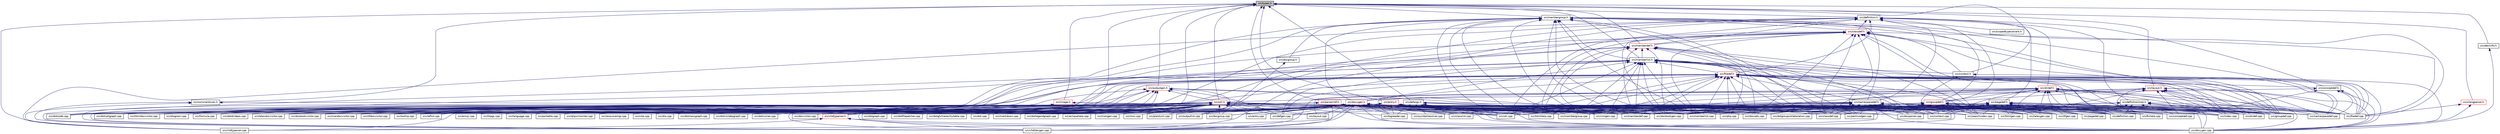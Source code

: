 digraph "src/types.h"
{
 // INTERACTIVE_SVG=YES
 // LATEX_PDF_SIZE
  edge [fontname="Helvetica",fontsize="10",labelfontname="Helvetica",labelfontsize="10"];
  node [fontname="Helvetica",fontsize="10",shape=record];
  Node1 [label="src/types.h",height=0.2,width=0.4,color="black", fillcolor="grey75", style="filled", fontcolor="black",tooltip="This file contains a number of basic enums and types."];
  Node1 -> Node2 [dir="back",color="midnightblue",fontsize="10",style="solid",fontname="Helvetica"];
  Node2 [label="src/definition.h",height=0.2,width=0.4,color="black", fillcolor="white", style="filled",URL="$df/da1/definition_8h.html",tooltip=" "];
  Node2 -> Node3 [dir="back",color="midnightblue",fontsize="10",style="solid",fontname="Helvetica"];
  Node3 [label="src/classdef.h",height=0.2,width=0.4,color="red", fillcolor="white", style="filled",URL="$d1/da6/classdef_8h.html",tooltip=" "];
  Node3 -> Node48 [dir="back",color="midnightblue",fontsize="10",style="solid",fontname="Helvetica"];
  Node48 [label="src/memberdef.h",height=0.2,width=0.4,color="red", fillcolor="white", style="filled",URL="$d4/d46/memberdef_8h.html",tooltip=" "];
  Node48 -> Node49 [dir="back",color="midnightblue",fontsize="10",style="solid",fontname="Helvetica"];
  Node49 [label="src/memberlist.h",height=0.2,width=0.4,color="black", fillcolor="white", style="filled",URL="$dd/d78/memberlist_8h.html",tooltip=" "];
  Node49 -> Node50 [dir="back",color="midnightblue",fontsize="10",style="solid",fontname="Helvetica"];
  Node50 [label="src/filedef.h",height=0.2,width=0.4,color="red", fillcolor="white", style="filled",URL="$d4/d3a/filedef_8h.html",tooltip=" "];
  Node50 -> Node51 [dir="back",color="midnightblue",fontsize="10",style="solid",fontname="Helvetica"];
  Node51 [label="src/conceptdef.h",height=0.2,width=0.4,color="black", fillcolor="white", style="filled",URL="$da/df1/conceptdef_8h.html",tooltip=" "];
  Node51 -> Node52 [dir="back",color="midnightblue",fontsize="10",style="solid",fontname="Helvetica"];
  Node52 [label="src/util.h",height=0.2,width=0.4,color="red", fillcolor="white", style="filled",URL="$d8/d3c/util_8h.html",tooltip="A bunch of utility functions."];
  Node52 -> Node6 [dir="back",color="midnightblue",fontsize="10",style="solid",fontname="Helvetica"];
  Node6 [label="src/cite.cpp",height=0.2,width=0.4,color="black", fillcolor="white", style="filled",URL="$d5/d0b/cite_8cpp.html",tooltip=" "];
  Node52 -> Node7 [dir="back",color="midnightblue",fontsize="10",style="solid",fontname="Helvetica"];
  Node7 [label="src/classdef.cpp",height=0.2,width=0.4,color="black", fillcolor="white", style="filled",URL="$de/d89/classdef_8cpp.html",tooltip=" "];
  Node52 -> Node8 [dir="back",color="midnightblue",fontsize="10",style="solid",fontname="Helvetica"];
  Node8 [label="src/classlist.cpp",height=0.2,width=0.4,color="black", fillcolor="white", style="filled",URL="$d6/d10/classlist_8cpp.html",tooltip=" "];
  Node52 -> Node9 [dir="back",color="midnightblue",fontsize="10",style="solid",fontname="Helvetica"];
  Node9 [label="src/conceptdef.cpp",height=0.2,width=0.4,color="black", fillcolor="white", style="filled",URL="$d8/d0a/conceptdef_8cpp.html",tooltip=" "];
  Node52 -> Node10 [dir="back",color="midnightblue",fontsize="10",style="solid",fontname="Helvetica"];
  Node10 [label="src/context.cpp",height=0.2,width=0.4,color="black", fillcolor="white", style="filled",URL="$db/d12/context_8cpp.html",tooltip=" "];
  Node52 -> Node53 [dir="back",color="midnightblue",fontsize="10",style="solid",fontname="Helvetica"];
  Node53 [label="src/defgen.cpp",height=0.2,width=0.4,color="black", fillcolor="white", style="filled",URL="$d3/d17/defgen_8cpp.html",tooltip=" "];
  Node52 -> Node11 [dir="back",color="midnightblue",fontsize="10",style="solid",fontname="Helvetica"];
  Node11 [label="src/definition.cpp",height=0.2,width=0.4,color="black", fillcolor="white", style="filled",URL="$d3/dea/definition_8cpp.html",tooltip=" "];
  Node52 -> Node54 [dir="back",color="midnightblue",fontsize="10",style="solid",fontname="Helvetica"];
  Node54 [label="src/dia.cpp",height=0.2,width=0.4,color="black", fillcolor="white", style="filled",URL="$d1/df5/dia_8cpp.html",tooltip=" "];
  Node52 -> Node55 [dir="back",color="midnightblue",fontsize="10",style="solid",fontname="Helvetica"];
  Node55 [label="src/diagram.cpp",height=0.2,width=0.4,color="black", fillcolor="white", style="filled",URL="$da/d0d/diagram_8cpp.html",tooltip=" "];
  Node52 -> Node12 [dir="back",color="midnightblue",fontsize="10",style="solid",fontname="Helvetica"];
  Node12 [label="src/dirdef.cpp",height=0.2,width=0.4,color="black", fillcolor="white", style="filled",URL="$d8/d52/dirdef_8cpp.html",tooltip=" "];
  Node52 -> Node13 [dir="back",color="midnightblue",fontsize="10",style="solid",fontname="Helvetica"];
  Node13 [label="src/docbookgen.cpp",height=0.2,width=0.4,color="black", fillcolor="white", style="filled",URL="$d8/d29/docbookgen_8cpp.html",tooltip=" "];
  Node52 -> Node14 [dir="back",color="midnightblue",fontsize="10",style="solid",fontname="Helvetica"];
  Node14 [label="src/docbookvisitor.cpp",height=0.2,width=0.4,color="black", fillcolor="white", style="filled",URL="$dc/d05/docbookvisitor_8cpp.html",tooltip=" "];
  Node52 -> Node56 [dir="back",color="midnightblue",fontsize="10",style="solid",fontname="Helvetica"];
  Node56 [label="src/docgroup.cpp",height=0.2,width=0.4,color="black", fillcolor="white", style="filled",URL="$d3/d36/docgroup_8cpp.html",tooltip=" "];
  Node52 -> Node15 [dir="back",color="midnightblue",fontsize="10",style="solid",fontname="Helvetica"];
  Node15 [label="src/docparser.cpp",height=0.2,width=0.4,color="black", fillcolor="white", style="filled",URL="$da/d17/docparser_8cpp.html",tooltip=" "];
  Node52 -> Node57 [dir="back",color="midnightblue",fontsize="10",style="solid",fontname="Helvetica"];
  Node57 [label="src/docsets.cpp",height=0.2,width=0.4,color="black", fillcolor="white", style="filled",URL="$d7/d8f/docsets_8cpp.html",tooltip=" "];
  Node52 -> Node58 [dir="back",color="midnightblue",fontsize="10",style="solid",fontname="Helvetica"];
  Node58 [label="src/docvisitor.cpp",height=0.2,width=0.4,color="black", fillcolor="white", style="filled",URL="$da/d39/docvisitor_8cpp.html",tooltip=" "];
  Node52 -> Node16 [dir="back",color="midnightblue",fontsize="10",style="solid",fontname="Helvetica"];
  Node16 [label="src/dot.cpp",height=0.2,width=0.4,color="black", fillcolor="white", style="filled",URL="$de/daa/dot_8cpp.html",tooltip=" "];
  Node52 -> Node59 [dir="back",color="midnightblue",fontsize="10",style="solid",fontname="Helvetica"];
  Node59 [label="src/dotcallgraph.cpp",height=0.2,width=0.4,color="black", fillcolor="white", style="filled",URL="$d4/dd5/dotcallgraph_8cpp.html",tooltip=" "];
  Node52 -> Node60 [dir="back",color="midnightblue",fontsize="10",style="solid",fontname="Helvetica"];
  Node60 [label="src/dotclassgraph.cpp",height=0.2,width=0.4,color="black", fillcolor="white", style="filled",URL="$d4/dcd/dotclassgraph_8cpp.html",tooltip=" "];
  Node52 -> Node61 [dir="back",color="midnightblue",fontsize="10",style="solid",fontname="Helvetica"];
  Node61 [label="src/dotdirdeps.cpp",height=0.2,width=0.4,color="black", fillcolor="white", style="filled",URL="$da/d45/dotdirdeps_8cpp.html",tooltip=" "];
  Node52 -> Node62 [dir="back",color="midnightblue",fontsize="10",style="solid",fontname="Helvetica"];
  Node62 [label="src/dotfilepatcher.cpp",height=0.2,width=0.4,color="black", fillcolor="white", style="filled",URL="$d9/d92/dotfilepatcher_8cpp.html",tooltip=" "];
  Node52 -> Node17 [dir="back",color="midnightblue",fontsize="10",style="solid",fontname="Helvetica"];
  Node17 [label="src/dotgfxhierarchytable.cpp",height=0.2,width=0.4,color="black", fillcolor="white", style="filled",URL="$d4/d09/dotgfxhierarchytable_8cpp.html",tooltip=" "];
  Node52 -> Node63 [dir="back",color="midnightblue",fontsize="10",style="solid",fontname="Helvetica"];
  Node63 [label="src/dotgraph.cpp",height=0.2,width=0.4,color="black", fillcolor="white", style="filled",URL="$de/d45/dotgraph_8cpp.html",tooltip=" "];
  Node52 -> Node64 [dir="back",color="midnightblue",fontsize="10",style="solid",fontname="Helvetica"];
  Node64 [label="src/dotgroupcollaboration.cpp",height=0.2,width=0.4,color="black", fillcolor="white", style="filled",URL="$d1/d86/dotgroupcollaboration_8cpp.html",tooltip=" "];
  Node52 -> Node65 [dir="back",color="midnightblue",fontsize="10",style="solid",fontname="Helvetica"];
  Node65 [label="src/dotincldepgraph.cpp",height=0.2,width=0.4,color="black", fillcolor="white", style="filled",URL="$da/d57/dotincldepgraph_8cpp.html",tooltip=" "];
  Node52 -> Node18 [dir="back",color="midnightblue",fontsize="10",style="solid",fontname="Helvetica"];
  Node18 [label="src/dotlegendgraph.cpp",height=0.2,width=0.4,color="black", fillcolor="white", style="filled",URL="$d4/d33/dotlegendgraph_8cpp.html",tooltip=" "];
  Node52 -> Node19 [dir="back",color="midnightblue",fontsize="10",style="solid",fontname="Helvetica"];
  Node19 [label="src/dotnode.cpp",height=0.2,width=0.4,color="black", fillcolor="white", style="filled",URL="$df/d58/dotnode_8cpp.html",tooltip=" "];
  Node52 -> Node66 [dir="back",color="midnightblue",fontsize="10",style="solid",fontname="Helvetica"];
  Node66 [label="src/dotrunner.cpp",height=0.2,width=0.4,color="black", fillcolor="white", style="filled",URL="$d1/dfe/dotrunner_8cpp.html",tooltip=" "];
  Node52 -> Node20 [dir="back",color="midnightblue",fontsize="10",style="solid",fontname="Helvetica"];
  Node20 [label="src/doxygen.cpp",height=0.2,width=0.4,color="black", fillcolor="white", style="filled",URL="$dc/d98/doxygen_8cpp.html",tooltip=" "];
  Node52 -> Node67 [dir="back",color="midnightblue",fontsize="10",style="solid",fontname="Helvetica"];
  Node67 [label="src/vhdljjparser.h",height=0.2,width=0.4,color="red", fillcolor="white", style="filled",URL="$d2/d55/vhdljjparser_8h.html",tooltip=" "];
  Node67 -> Node20 [dir="back",color="midnightblue",fontsize="10",style="solid",fontname="Helvetica"];
  Node67 -> Node43 [dir="back",color="midnightblue",fontsize="10",style="solid",fontname="Helvetica"];
  Node43 [label="src/vhdldocgen.cpp",height=0.2,width=0.4,color="black", fillcolor="white", style="filled",URL="$de/dea/vhdldocgen_8cpp.html",tooltip=" "];
  Node67 -> Node44 [dir="back",color="midnightblue",fontsize="10",style="solid",fontname="Helvetica"];
  Node44 [label="src/vhdljjparser.cpp",height=0.2,width=0.4,color="black", fillcolor="white", style="filled",URL="$d1/d86/vhdljjparser_8cpp.html",tooltip=" "];
  Node52 -> Node72 [dir="back",color="midnightblue",fontsize="10",style="solid",fontname="Helvetica"];
  Node72 [label="src/eclipsehelp.cpp",height=0.2,width=0.4,color="black", fillcolor="white", style="filled",URL="$d8/d56/eclipsehelp_8cpp.html",tooltip=" "];
  Node52 -> Node73 [dir="back",color="midnightblue",fontsize="10",style="solid",fontname="Helvetica"];
  Node73 [label="src/emoji.cpp",height=0.2,width=0.4,color="black", fillcolor="white", style="filled",URL="$d2/d38/emoji_8cpp.html",tooltip=" "];
  Node52 -> Node74 [dir="back",color="midnightblue",fontsize="10",style="solid",fontname="Helvetica"];
  Node74 [label="src/entry.cpp",height=0.2,width=0.4,color="black", fillcolor="white", style="filled",URL="$d2/dd2/entry_8cpp.html",tooltip=" "];
  Node52 -> Node21 [dir="back",color="midnightblue",fontsize="10",style="solid",fontname="Helvetica"];
  Node21 [label="src/filedef.cpp",height=0.2,width=0.4,color="black", fillcolor="white", style="filled",URL="$d6/ddc/filedef_8cpp.html",tooltip=" "];
  Node52 -> Node75 [dir="back",color="midnightblue",fontsize="10",style="solid",fontname="Helvetica"];
  Node75 [label="src/formula.cpp",height=0.2,width=0.4,color="black", fillcolor="white", style="filled",URL="$d7/d5b/formula_8cpp.html",tooltip=" "];
  Node52 -> Node22 [dir="back",color="midnightblue",fontsize="10",style="solid",fontname="Helvetica"];
  Node22 [label="src/ftvhelp.cpp",height=0.2,width=0.4,color="black", fillcolor="white", style="filled",URL="$db/d41/ftvhelp_8cpp.html",tooltip=" "];
  Node52 -> Node23 [dir="back",color="midnightblue",fontsize="10",style="solid",fontname="Helvetica"];
  Node23 [label="src/groupdef.cpp",height=0.2,width=0.4,color="black", fillcolor="white", style="filled",URL="$d6/d42/groupdef_8cpp.html",tooltip=" "];
  Node52 -> Node76 [dir="back",color="midnightblue",fontsize="10",style="solid",fontname="Helvetica"];
  Node76 [label="src/htags.cpp",height=0.2,width=0.4,color="black", fillcolor="white", style="filled",URL="$d9/db7/htags_8cpp.html",tooltip=" "];
  Node52 -> Node24 [dir="back",color="midnightblue",fontsize="10",style="solid",fontname="Helvetica"];
  Node24 [label="src/htmldocvisitor.cpp",height=0.2,width=0.4,color="black", fillcolor="white", style="filled",URL="$da/db0/htmldocvisitor_8cpp.html",tooltip=" "];
  Node52 -> Node25 [dir="back",color="midnightblue",fontsize="10",style="solid",fontname="Helvetica"];
  Node25 [label="src/htmlgen.cpp",height=0.2,width=0.4,color="black", fillcolor="white", style="filled",URL="$d8/d6e/htmlgen_8cpp.html",tooltip=" "];
  Node52 -> Node26 [dir="back",color="midnightblue",fontsize="10",style="solid",fontname="Helvetica"];
  Node26 [label="src/htmlhelp.cpp",height=0.2,width=0.4,color="black", fillcolor="white", style="filled",URL="$d3/d4b/htmlhelp_8cpp.html",tooltip=" "];
  Node52 -> Node27 [dir="back",color="midnightblue",fontsize="10",style="solid",fontname="Helvetica"];
  Node27 [label="src/index.cpp",height=0.2,width=0.4,color="black", fillcolor="white", style="filled",URL="$db/d14/index_8cpp.html",tooltip="This file contains functions for the various index pages."];
  Node52 -> Node28 [dir="back",color="midnightblue",fontsize="10",style="solid",fontname="Helvetica"];
  Node28 [label="src/language.cpp",height=0.2,width=0.4,color="black", fillcolor="white", style="filled",URL="$d2/d48/language_8cpp.html",tooltip=" "];
  Node52 -> Node29 [dir="back",color="midnightblue",fontsize="10",style="solid",fontname="Helvetica"];
  Node29 [label="src/latexdocvisitor.cpp",height=0.2,width=0.4,color="black", fillcolor="white", style="filled",URL="$d1/d4e/latexdocvisitor_8cpp.html",tooltip=" "];
  Node52 -> Node30 [dir="back",color="midnightblue",fontsize="10",style="solid",fontname="Helvetica"];
  Node30 [label="src/latexgen.cpp",height=0.2,width=0.4,color="black", fillcolor="white", style="filled",URL="$d4/d42/latexgen_8cpp.html",tooltip=" "];
  Node52 -> Node31 [dir="back",color="midnightblue",fontsize="10",style="solid",fontname="Helvetica"];
  Node31 [label="src/layout.cpp",height=0.2,width=0.4,color="black", fillcolor="white", style="filled",URL="$db/d16/layout_8cpp.html",tooltip=" "];
  Node52 -> Node32 [dir="back",color="midnightblue",fontsize="10",style="solid",fontname="Helvetica"];
  Node32 [label="src/mandocvisitor.cpp",height=0.2,width=0.4,color="black", fillcolor="white", style="filled",URL="$d8/dde/mandocvisitor_8cpp.html",tooltip=" "];
  Node52 -> Node33 [dir="back",color="midnightblue",fontsize="10",style="solid",fontname="Helvetica"];
  Node33 [label="src/mangen.cpp",height=0.2,width=0.4,color="black", fillcolor="white", style="filled",URL="$d7/de7/mangen_8cpp.html",tooltip=" "];
  Node52 -> Node77 [dir="back",color="midnightblue",fontsize="10",style="solid",fontname="Helvetica"];
  Node77 [label="src/markdown.cpp",height=0.2,width=0.4,color="black", fillcolor="white", style="filled",URL="$de/d04/markdown_8cpp.html",tooltip=" "];
  Node52 -> Node34 [dir="back",color="midnightblue",fontsize="10",style="solid",fontname="Helvetica"];
  Node34 [label="src/memberdef.cpp",height=0.2,width=0.4,color="black", fillcolor="white", style="filled",URL="$d0/d72/memberdef_8cpp.html",tooltip=" "];
  Node52 -> Node35 [dir="back",color="midnightblue",fontsize="10",style="solid",fontname="Helvetica"];
  Node35 [label="src/membergroup.cpp",height=0.2,width=0.4,color="black", fillcolor="white", style="filled",URL="$d6/d18/membergroup_8cpp.html",tooltip=" "];
  Node52 -> Node36 [dir="back",color="midnightblue",fontsize="10",style="solid",fontname="Helvetica"];
  Node36 [label="src/memberlist.cpp",height=0.2,width=0.4,color="black", fillcolor="white", style="filled",URL="$d0/d14/memberlist_8cpp.html",tooltip=" "];
  Node52 -> Node78 [dir="back",color="midnightblue",fontsize="10",style="solid",fontname="Helvetica"];
  Node78 [label="src/msc.cpp",height=0.2,width=0.4,color="black", fillcolor="white", style="filled",URL="$db/d33/msc_8cpp.html",tooltip=" "];
  Node52 -> Node37 [dir="back",color="midnightblue",fontsize="10",style="solid",fontname="Helvetica"];
  Node37 [label="src/namespacedef.cpp",height=0.2,width=0.4,color="black", fillcolor="white", style="filled",URL="$d7/d1c/namespacedef_8cpp.html",tooltip=" "];
  Node52 -> Node38 [dir="back",color="midnightblue",fontsize="10",style="solid",fontname="Helvetica"];
  Node38 [label="src/pagedef.cpp",height=0.2,width=0.4,color="black", fillcolor="white", style="filled",URL="$d9/db4/pagedef_8cpp.html",tooltip=" "];
  Node52 -> Node79 [dir="back",color="midnightblue",fontsize="10",style="solid",fontname="Helvetica"];
  Node79 [label="src/perlmodgen.cpp",height=0.2,width=0.4,color="black", fillcolor="white", style="filled",URL="$de/dd0/perlmodgen_8cpp.html",tooltip=" "];
  Node52 -> Node80 [dir="back",color="midnightblue",fontsize="10",style="solid",fontname="Helvetica"];
  Node80 [label="src/plantuml.cpp",height=0.2,width=0.4,color="black", fillcolor="white", style="filled",URL="$d7/d5b/plantuml_8cpp.html",tooltip=" "];
  Node52 -> Node81 [dir="back",color="midnightblue",fontsize="10",style="solid",fontname="Helvetica"];
  Node81 [label="src/portable.cpp",height=0.2,width=0.4,color="black", fillcolor="white", style="filled",URL="$d0/d1c/portable_8cpp.html",tooltip=" "];
  Node52 -> Node82 [dir="back",color="midnightblue",fontsize="10",style="solid",fontname="Helvetica"];
  Node82 [label="src/qhp.cpp",height=0.2,width=0.4,color="black", fillcolor="white", style="filled",URL="$d9/d45/qhp_8cpp.html",tooltip=" "];
  Node52 -> Node83 [dir="back",color="midnightblue",fontsize="10",style="solid",fontname="Helvetica"];
  Node83 [label="src/qhpxmlwriter.cpp",height=0.2,width=0.4,color="black", fillcolor="white", style="filled",URL="$dd/d53/qhpxmlwriter_8cpp.html",tooltip=" "];
  Node52 -> Node84 [dir="back",color="midnightblue",fontsize="10",style="solid",fontname="Helvetica"];
  Node84 [label="src/reflist.cpp",height=0.2,width=0.4,color="black", fillcolor="white", style="filled",URL="$d4/d09/reflist_8cpp.html",tooltip=" "];
  Node52 -> Node85 [dir="back",color="midnightblue",fontsize="10",style="solid",fontname="Helvetica"];
  Node85 [label="src/resourcemgr.cpp",height=0.2,width=0.4,color="black", fillcolor="white", style="filled",URL="$d6/dde/resourcemgr_8cpp.html",tooltip=" "];
  Node52 -> Node39 [dir="back",color="midnightblue",fontsize="10",style="solid",fontname="Helvetica"];
  Node39 [label="src/rtfdocvisitor.cpp",height=0.2,width=0.4,color="black", fillcolor="white", style="filled",URL="$de/d9a/rtfdocvisitor_8cpp.html",tooltip=" "];
  Node52 -> Node40 [dir="back",color="midnightblue",fontsize="10",style="solid",fontname="Helvetica"];
  Node40 [label="src/rtfgen.cpp",height=0.2,width=0.4,color="black", fillcolor="white", style="filled",URL="$d0/d9c/rtfgen_8cpp.html",tooltip=" "];
  Node52 -> Node41 [dir="back",color="midnightblue",fontsize="10",style="solid",fontname="Helvetica"];
  Node41 [label="src/searchindex.cpp",height=0.2,width=0.4,color="black", fillcolor="white", style="filled",URL="$d7/d79/searchindex_8cpp.html",tooltip=" "];
  Node52 -> Node86 [dir="back",color="midnightblue",fontsize="10",style="solid",fontname="Helvetica"];
  Node86 [label="src/symbolresolver.cpp",height=0.2,width=0.4,color="black", fillcolor="white", style="filled",URL="$d2/d99/symbolresolver_8cpp.html",tooltip=" "];
  Node52 -> Node87 [dir="back",color="midnightblue",fontsize="10",style="solid",fontname="Helvetica"];
  Node87 [label="src/tagreader.cpp",height=0.2,width=0.4,color="black", fillcolor="white", style="filled",URL="$d4/d7b/tagreader_8cpp.html",tooltip=" "];
  Node52 -> Node90 [dir="back",color="midnightblue",fontsize="10",style="solid",fontname="Helvetica"];
  Node90 [label="src/tooltip.cpp",height=0.2,width=0.4,color="black", fillcolor="white", style="filled",URL="$d7/d56/tooltip_8cpp.html",tooltip=" "];
  Node52 -> Node42 [dir="back",color="midnightblue",fontsize="10",style="solid",fontname="Helvetica"];
  Node42 [label="src/util.cpp",height=0.2,width=0.4,color="black", fillcolor="white", style="filled",URL="$df/d2d/util_8cpp.html",tooltip=" "];
  Node52 -> Node43 [dir="back",color="midnightblue",fontsize="10",style="solid",fontname="Helvetica"];
  Node52 -> Node44 [dir="back",color="midnightblue",fontsize="10",style="solid",fontname="Helvetica"];
  Node52 -> Node46 [dir="back",color="midnightblue",fontsize="10",style="solid",fontname="Helvetica"];
  Node46 [label="src/xmlgen.cpp",height=0.2,width=0.4,color="black", fillcolor="white", style="filled",URL="$d0/dc3/xmlgen_8cpp.html",tooltip=" "];
  Node51 -> Node9 [dir="back",color="midnightblue",fontsize="10",style="solid",fontname="Helvetica"];
  Node51 -> Node20 [dir="back",color="midnightblue",fontsize="10",style="solid",fontname="Helvetica"];
  Node51 -> Node21 [dir="back",color="midnightblue",fontsize="10",style="solid",fontname="Helvetica"];
  Node51 -> Node37 [dir="back",color="midnightblue",fontsize="10",style="solid",fontname="Helvetica"];
  Node50 -> Node7 [dir="back",color="midnightblue",fontsize="10",style="solid",fontname="Helvetica"];
  Node50 -> Node91 [dir="back",color="midnightblue",fontsize="10",style="solid",fontname="Helvetica"];
  Node91 [label="src/namespacedef.h",height=0.2,width=0.4,color="black", fillcolor="white", style="filled",URL="$d7/d97/namespacedef_8h.html",tooltip=" "];
  Node91 -> Node7 [dir="back",color="midnightblue",fontsize="10",style="solid",fontname="Helvetica"];
  Node91 -> Node9 [dir="back",color="midnightblue",fontsize="10",style="solid",fontname="Helvetica"];
  Node91 -> Node10 [dir="back",color="midnightblue",fontsize="10",style="solid",fontname="Helvetica"];
  Node91 -> Node53 [dir="back",color="midnightblue",fontsize="10",style="solid",fontname="Helvetica"];
  Node91 -> Node11 [dir="back",color="midnightblue",fontsize="10",style="solid",fontname="Helvetica"];
  Node91 -> Node13 [dir="back",color="midnightblue",fontsize="10",style="solid",fontname="Helvetica"];
  Node91 -> Node15 [dir="back",color="midnightblue",fontsize="10",style="solid",fontname="Helvetica"];
  Node91 -> Node57 [dir="back",color="midnightblue",fontsize="10",style="solid",fontname="Helvetica"];
  Node91 -> Node64 [dir="back",color="midnightblue",fontsize="10",style="solid",fontname="Helvetica"];
  Node91 -> Node20 [dir="back",color="midnightblue",fontsize="10",style="solid",fontname="Helvetica"];
  Node91 -> Node21 [dir="back",color="midnightblue",fontsize="10",style="solid",fontname="Helvetica"];
  Node91 -> Node23 [dir="back",color="midnightblue",fontsize="10",style="solid",fontname="Helvetica"];
  Node91 -> Node27 [dir="back",color="midnightblue",fontsize="10",style="solid",fontname="Helvetica"];
  Node91 -> Node30 [dir="back",color="midnightblue",fontsize="10",style="solid",fontname="Helvetica"];
  Node91 -> Node34 [dir="back",color="midnightblue",fontsize="10",style="solid",fontname="Helvetica"];
  Node91 -> Node35 [dir="back",color="midnightblue",fontsize="10",style="solid",fontname="Helvetica"];
  Node91 -> Node36 [dir="back",color="midnightblue",fontsize="10",style="solid",fontname="Helvetica"];
  Node91 -> Node37 [dir="back",color="midnightblue",fontsize="10",style="solid",fontname="Helvetica"];
  Node91 -> Node38 [dir="back",color="midnightblue",fontsize="10",style="solid",fontname="Helvetica"];
  Node91 -> Node79 [dir="back",color="midnightblue",fontsize="10",style="solid",fontname="Helvetica"];
  Node91 -> Node40 [dir="back",color="midnightblue",fontsize="10",style="solid",fontname="Helvetica"];
  Node91 -> Node41 [dir="back",color="midnightblue",fontsize="10",style="solid",fontname="Helvetica"];
  Node91 -> Node86 [dir="back",color="midnightblue",fontsize="10",style="solid",fontname="Helvetica"];
  Node91 -> Node42 [dir="back",color="midnightblue",fontsize="10",style="solid",fontname="Helvetica"];
  Node91 -> Node43 [dir="back",color="midnightblue",fontsize="10",style="solid",fontname="Helvetica"];
  Node91 -> Node46 [dir="back",color="midnightblue",fontsize="10",style="solid",fontname="Helvetica"];
  Node50 -> Node10 [dir="back",color="midnightblue",fontsize="10",style="solid",fontname="Helvetica"];
  Node50 -> Node53 [dir="back",color="midnightblue",fontsize="10",style="solid",fontname="Helvetica"];
  Node50 -> Node11 [dir="back",color="midnightblue",fontsize="10",style="solid",fontname="Helvetica"];
  Node50 -> Node12 [dir="back",color="midnightblue",fontsize="10",style="solid",fontname="Helvetica"];
  Node50 -> Node14 [dir="back",color="midnightblue",fontsize="10",style="solid",fontname="Helvetica"];
  Node50 -> Node15 [dir="back",color="midnightblue",fontsize="10",style="solid",fontname="Helvetica"];
  Node50 -> Node57 [dir="back",color="midnightblue",fontsize="10",style="solid",fontname="Helvetica"];
  Node50 -> Node21 [dir="back",color="midnightblue",fontsize="10",style="solid",fontname="Helvetica"];
  Node50 -> Node22 [dir="back",color="midnightblue",fontsize="10",style="solid",fontname="Helvetica"];
  Node50 -> Node23 [dir="back",color="midnightblue",fontsize="10",style="solid",fontname="Helvetica"];
  Node50 -> Node24 [dir="back",color="midnightblue",fontsize="10",style="solid",fontname="Helvetica"];
  Node50 -> Node26 [dir="back",color="midnightblue",fontsize="10",style="solid",fontname="Helvetica"];
  Node50 -> Node27 [dir="back",color="midnightblue",fontsize="10",style="solid",fontname="Helvetica"];
  Node50 -> Node29 [dir="back",color="midnightblue",fontsize="10",style="solid",fontname="Helvetica"];
  Node50 -> Node32 [dir="back",color="midnightblue",fontsize="10",style="solid",fontname="Helvetica"];
  Node50 -> Node34 [dir="back",color="midnightblue",fontsize="10",style="solid",fontname="Helvetica"];
  Node50 -> Node35 [dir="back",color="midnightblue",fontsize="10",style="solid",fontname="Helvetica"];
  Node50 -> Node36 [dir="back",color="midnightblue",fontsize="10",style="solid",fontname="Helvetica"];
  Node50 -> Node82 [dir="back",color="midnightblue",fontsize="10",style="solid",fontname="Helvetica"];
  Node50 -> Node39 [dir="back",color="midnightblue",fontsize="10",style="solid",fontname="Helvetica"];
  Node50 -> Node41 [dir="back",color="midnightblue",fontsize="10",style="solid",fontname="Helvetica"];
  Node50 -> Node87 [dir="back",color="midnightblue",fontsize="10",style="solid",fontname="Helvetica"];
  Node50 -> Node90 [dir="back",color="midnightblue",fontsize="10",style="solid",fontname="Helvetica"];
  Node50 -> Node42 [dir="back",color="midnightblue",fontsize="10",style="solid",fontname="Helvetica"];
  Node49 -> Node93 [dir="back",color="midnightblue",fontsize="10",style="solid",fontname="Helvetica"];
  Node93 [label="src/doxygen.h",height=0.2,width=0.4,color="red", fillcolor="white", style="filled",URL="$d1/da1/doxygen_8h.html",tooltip=" "];
  Node93 -> Node7 [dir="back",color="midnightblue",fontsize="10",style="solid",fontname="Helvetica"];
  Node93 -> Node8 [dir="back",color="midnightblue",fontsize="10",style="solid",fontname="Helvetica"];
  Node93 -> Node9 [dir="back",color="midnightblue",fontsize="10",style="solid",fontname="Helvetica"];
  Node93 -> Node10 [dir="back",color="midnightblue",fontsize="10",style="solid",fontname="Helvetica"];
  Node93 -> Node53 [dir="back",color="midnightblue",fontsize="10",style="solid",fontname="Helvetica"];
  Node93 -> Node11 [dir="back",color="midnightblue",fontsize="10",style="solid",fontname="Helvetica"];
  Node93 -> Node55 [dir="back",color="midnightblue",fontsize="10",style="solid",fontname="Helvetica"];
  Node93 -> Node12 [dir="back",color="midnightblue",fontsize="10",style="solid",fontname="Helvetica"];
  Node93 -> Node13 [dir="back",color="midnightblue",fontsize="10",style="solid",fontname="Helvetica"];
  Node93 -> Node14 [dir="back",color="midnightblue",fontsize="10",style="solid",fontname="Helvetica"];
  Node93 -> Node56 [dir="back",color="midnightblue",fontsize="10",style="solid",fontname="Helvetica"];
  Node93 -> Node15 [dir="back",color="midnightblue",fontsize="10",style="solid",fontname="Helvetica"];
  Node93 -> Node57 [dir="back",color="midnightblue",fontsize="10",style="solid",fontname="Helvetica"];
  Node93 -> Node58 [dir="back",color="midnightblue",fontsize="10",style="solid",fontname="Helvetica"];
  Node93 -> Node16 [dir="back",color="midnightblue",fontsize="10",style="solid",fontname="Helvetica"];
  Node93 -> Node61 [dir="back",color="midnightblue",fontsize="10",style="solid",fontname="Helvetica"];
  Node93 -> Node62 [dir="back",color="midnightblue",fontsize="10",style="solid",fontname="Helvetica"];
  Node93 -> Node17 [dir="back",color="midnightblue",fontsize="10",style="solid",fontname="Helvetica"];
  Node93 -> Node63 [dir="back",color="midnightblue",fontsize="10",style="solid",fontname="Helvetica"];
  Node93 -> Node64 [dir="back",color="midnightblue",fontsize="10",style="solid",fontname="Helvetica"];
  Node93 -> Node18 [dir="back",color="midnightblue",fontsize="10",style="solid",fontname="Helvetica"];
  Node93 -> Node19 [dir="back",color="midnightblue",fontsize="10",style="solid",fontname="Helvetica"];
  Node93 -> Node20 [dir="back",color="midnightblue",fontsize="10",style="solid",fontname="Helvetica"];
  Node93 -> Node72 [dir="back",color="midnightblue",fontsize="10",style="solid",fontname="Helvetica"];
  Node93 -> Node74 [dir="back",color="midnightblue",fontsize="10",style="solid",fontname="Helvetica"];
  Node93 -> Node21 [dir="back",color="midnightblue",fontsize="10",style="solid",fontname="Helvetica"];
  Node93 -> Node75 [dir="back",color="midnightblue",fontsize="10",style="solid",fontname="Helvetica"];
  Node93 -> Node22 [dir="back",color="midnightblue",fontsize="10",style="solid",fontname="Helvetica"];
  Node93 -> Node23 [dir="back",color="midnightblue",fontsize="10",style="solid",fontname="Helvetica"];
  Node93 -> Node24 [dir="back",color="midnightblue",fontsize="10",style="solid",fontname="Helvetica"];
  Node93 -> Node25 [dir="back",color="midnightblue",fontsize="10",style="solid",fontname="Helvetica"];
  Node93 -> Node26 [dir="back",color="midnightblue",fontsize="10",style="solid",fontname="Helvetica"];
  Node93 -> Node27 [dir="back",color="midnightblue",fontsize="10",style="solid",fontname="Helvetica"];
  Node93 -> Node29 [dir="back",color="midnightblue",fontsize="10",style="solid",fontname="Helvetica"];
  Node93 -> Node30 [dir="back",color="midnightblue",fontsize="10",style="solid",fontname="Helvetica"];
  Node93 -> Node31 [dir="back",color="midnightblue",fontsize="10",style="solid",fontname="Helvetica"];
  Node93 -> Node32 [dir="back",color="midnightblue",fontsize="10",style="solid",fontname="Helvetica"];
  Node93 -> Node33 [dir="back",color="midnightblue",fontsize="10",style="solid",fontname="Helvetica"];
  Node93 -> Node77 [dir="back",color="midnightblue",fontsize="10",style="solid",fontname="Helvetica"];
  Node93 -> Node34 [dir="back",color="midnightblue",fontsize="10",style="solid",fontname="Helvetica"];
  Node93 -> Node35 [dir="back",color="midnightblue",fontsize="10",style="solid",fontname="Helvetica"];
  Node93 -> Node36 [dir="back",color="midnightblue",fontsize="10",style="solid",fontname="Helvetica"];
  Node93 -> Node78 [dir="back",color="midnightblue",fontsize="10",style="solid",fontname="Helvetica"];
  Node93 -> Node37 [dir="back",color="midnightblue",fontsize="10",style="solid",fontname="Helvetica"];
  Node93 -> Node97 [dir="back",color="midnightblue",fontsize="10",style="solid",fontname="Helvetica"];
  Node97 [label="src/outputlist.cpp",height=0.2,width=0.4,color="black", fillcolor="white", style="filled",URL="$db/dd8/outputlist_8cpp.html",tooltip=" "];
  Node93 -> Node38 [dir="back",color="midnightblue",fontsize="10",style="solid",fontname="Helvetica"];
  Node93 -> Node79 [dir="back",color="midnightblue",fontsize="10",style="solid",fontname="Helvetica"];
  Node93 -> Node80 [dir="back",color="midnightblue",fontsize="10",style="solid",fontname="Helvetica"];
  Node93 -> Node82 [dir="back",color="midnightblue",fontsize="10",style="solid",fontname="Helvetica"];
  Node93 -> Node39 [dir="back",color="midnightblue",fontsize="10",style="solid",fontname="Helvetica"];
  Node93 -> Node40 [dir="back",color="midnightblue",fontsize="10",style="solid",fontname="Helvetica"];
  Node93 -> Node41 [dir="back",color="midnightblue",fontsize="10",style="solid",fontname="Helvetica"];
  Node93 -> Node86 [dir="back",color="midnightblue",fontsize="10",style="solid",fontname="Helvetica"];
  Node93 -> Node87 [dir="back",color="midnightblue",fontsize="10",style="solid",fontname="Helvetica"];
  Node93 -> Node90 [dir="back",color="midnightblue",fontsize="10",style="solid",fontname="Helvetica"];
  Node93 -> Node42 [dir="back",color="midnightblue",fontsize="10",style="solid",fontname="Helvetica"];
  Node93 -> Node43 [dir="back",color="midnightblue",fontsize="10",style="solid",fontname="Helvetica"];
  Node93 -> Node44 [dir="back",color="midnightblue",fontsize="10",style="solid",fontname="Helvetica"];
  Node93 -> Node46 [dir="back",color="midnightblue",fontsize="10",style="solid",fontname="Helvetica"];
  Node49 -> Node7 [dir="back",color="midnightblue",fontsize="10",style="solid",fontname="Helvetica"];
  Node49 -> Node98 [dir="back",color="midnightblue",fontsize="10",style="solid",fontname="Helvetica"];
  Node98 [label="src/context.h",height=0.2,width=0.4,color="black", fillcolor="white", style="filled",URL="$dc/d1e/context_8h.html",tooltip=" "];
  Node98 -> Node10 [dir="back",color="midnightblue",fontsize="10",style="solid",fontname="Helvetica"];
  Node98 -> Node20 [dir="back",color="midnightblue",fontsize="10",style="solid",fontname="Helvetica"];
  Node49 -> Node53 [dir="back",color="midnightblue",fontsize="10",style="solid",fontname="Helvetica"];
  Node49 -> Node11 [dir="back",color="midnightblue",fontsize="10",style="solid",fontname="Helvetica"];
  Node49 -> Node13 [dir="back",color="midnightblue",fontsize="10",style="solid",fontname="Helvetica"];
  Node49 -> Node59 [dir="back",color="midnightblue",fontsize="10",style="solid",fontname="Helvetica"];
  Node49 -> Node19 [dir="back",color="midnightblue",fontsize="10",style="solid",fontname="Helvetica"];
  Node49 -> Node20 [dir="back",color="midnightblue",fontsize="10",style="solid",fontname="Helvetica"];
  Node49 -> Node21 [dir="back",color="midnightblue",fontsize="10",style="solid",fontname="Helvetica"];
  Node49 -> Node23 [dir="back",color="midnightblue",fontsize="10",style="solid",fontname="Helvetica"];
  Node49 -> Node27 [dir="back",color="midnightblue",fontsize="10",style="solid",fontname="Helvetica"];
  Node49 -> Node34 [dir="back",color="midnightblue",fontsize="10",style="solid",fontname="Helvetica"];
  Node49 -> Node35 [dir="back",color="midnightblue",fontsize="10",style="solid",fontname="Helvetica"];
  Node49 -> Node36 [dir="back",color="midnightblue",fontsize="10",style="solid",fontname="Helvetica"];
  Node49 -> Node37 [dir="back",color="midnightblue",fontsize="10",style="solid",fontname="Helvetica"];
  Node49 -> Node79 [dir="back",color="midnightblue",fontsize="10",style="solid",fontname="Helvetica"];
  Node49 -> Node42 [dir="back",color="midnightblue",fontsize="10",style="solid",fontname="Helvetica"];
  Node49 -> Node43 [dir="back",color="midnightblue",fontsize="10",style="solid",fontname="Helvetica"];
  Node49 -> Node46 [dir="back",color="midnightblue",fontsize="10",style="solid",fontname="Helvetica"];
  Node48 -> Node13 [dir="back",color="midnightblue",fontsize="10",style="solid",fontname="Helvetica"];
  Node48 -> Node15 [dir="back",color="midnightblue",fontsize="10",style="solid",fontname="Helvetica"];
  Node48 -> Node57 [dir="back",color="midnightblue",fontsize="10",style="solid",fontname="Helvetica"];
  Node48 -> Node21 [dir="back",color="midnightblue",fontsize="10",style="solid",fontname="Helvetica"];
  Node48 -> Node24 [dir="back",color="midnightblue",fontsize="10",style="solid",fontname="Helvetica"];
  Node48 -> Node26 [dir="back",color="midnightblue",fontsize="10",style="solid",fontname="Helvetica"];
  Node48 -> Node34 [dir="back",color="midnightblue",fontsize="10",style="solid",fontname="Helvetica"];
  Node48 -> Node82 [dir="back",color="midnightblue",fontsize="10",style="solid",fontname="Helvetica"];
  Node48 -> Node41 [dir="back",color="midnightblue",fontsize="10",style="solid",fontname="Helvetica"];
  Node48 -> Node43 [dir="back",color="midnightblue",fontsize="10",style="solid",fontname="Helvetica"];
  Node48 -> Node46 [dir="back",color="midnightblue",fontsize="10",style="solid",fontname="Helvetica"];
  Node3 -> Node7 [dir="back",color="midnightblue",fontsize="10",style="solid",fontname="Helvetica"];
  Node3 -> Node98 [dir="back",color="midnightblue",fontsize="10",style="solid",fontname="Helvetica"];
  Node3 -> Node55 [dir="back",color="midnightblue",fontsize="10",style="solid",fontname="Helvetica"];
  Node3 -> Node13 [dir="back",color="midnightblue",fontsize="10",style="solid",fontname="Helvetica"];
  Node3 -> Node57 [dir="back",color="midnightblue",fontsize="10",style="solid",fontname="Helvetica"];
  Node3 -> Node19 [dir="back",color="midnightblue",fontsize="10",style="solid",fontname="Helvetica"];
  Node3 -> Node21 [dir="back",color="midnightblue",fontsize="10",style="solid",fontname="Helvetica"];
  Node3 -> Node22 [dir="back",color="midnightblue",fontsize="10",style="solid",fontname="Helvetica"];
  Node3 -> Node23 [dir="back",color="midnightblue",fontsize="10",style="solid",fontname="Helvetica"];
  Node3 -> Node35 [dir="back",color="midnightblue",fontsize="10",style="solid",fontname="Helvetica"];
  Node3 -> Node36 [dir="back",color="midnightblue",fontsize="10",style="solid",fontname="Helvetica"];
  Node3 -> Node37 [dir="back",color="midnightblue",fontsize="10",style="solid",fontname="Helvetica"];
  Node3 -> Node79 [dir="back",color="midnightblue",fontsize="10",style="solid",fontname="Helvetica"];
  Node3 -> Node41 [dir="back",color="midnightblue",fontsize="10",style="solid",fontname="Helvetica"];
  Node3 -> Node42 [dir="back",color="midnightblue",fontsize="10",style="solid",fontname="Helvetica"];
  Node2 -> Node51 [dir="back",color="midnightblue",fontsize="10",style="solid",fontname="Helvetica"];
  Node2 -> Node50 [dir="back",color="midnightblue",fontsize="10",style="solid",fontname="Helvetica"];
  Node2 -> Node48 [dir="back",color="midnightblue",fontsize="10",style="solid",fontname="Helvetica"];
  Node2 -> Node105 [dir="back",color="midnightblue",fontsize="10",style="solid",fontname="Helvetica"];
  Node105 [label="src/dirdef.h",height=0.2,width=0.4,color="red", fillcolor="white", style="filled",URL="$d6/d15/dirdef_8h.html",tooltip=" "];
  Node105 -> Node93 [dir="back",color="midnightblue",fontsize="10",style="solid",fontname="Helvetica"];
  Node105 -> Node106 [dir="back",color="midnightblue",fontsize="10",style="solid",fontname="Helvetica"];
  Node106 [label="src/groupdef.h",height=0.2,width=0.4,color="red", fillcolor="white", style="filled",URL="$d1/de6/groupdef_8h.html",tooltip=" "];
  Node106 -> Node7 [dir="back",color="midnightblue",fontsize="10",style="solid",fontname="Helvetica"];
  Node106 -> Node8 [dir="back",color="midnightblue",fontsize="10",style="solid",fontname="Helvetica"];
  Node106 -> Node10 [dir="back",color="midnightblue",fontsize="10",style="solid",fontname="Helvetica"];
  Node106 -> Node11 [dir="back",color="midnightblue",fontsize="10",style="solid",fontname="Helvetica"];
  Node106 -> Node13 [dir="back",color="midnightblue",fontsize="10",style="solid",fontname="Helvetica"];
  Node106 -> Node15 [dir="back",color="midnightblue",fontsize="10",style="solid",fontname="Helvetica"];
  Node106 -> Node57 [dir="back",color="midnightblue",fontsize="10",style="solid",fontname="Helvetica"];
  Node106 -> Node20 [dir="back",color="midnightblue",fontsize="10",style="solid",fontname="Helvetica"];
  Node106 -> Node21 [dir="back",color="midnightblue",fontsize="10",style="solid",fontname="Helvetica"];
  Node106 -> Node23 [dir="back",color="midnightblue",fontsize="10",style="solid",fontname="Helvetica"];
  Node106 -> Node26 [dir="back",color="midnightblue",fontsize="10",style="solid",fontname="Helvetica"];
  Node106 -> Node27 [dir="back",color="midnightblue",fontsize="10",style="solid",fontname="Helvetica"];
  Node106 -> Node30 [dir="back",color="midnightblue",fontsize="10",style="solid",fontname="Helvetica"];
  Node106 -> Node34 [dir="back",color="midnightblue",fontsize="10",style="solid",fontname="Helvetica"];
  Node106 -> Node35 [dir="back",color="midnightblue",fontsize="10",style="solid",fontname="Helvetica"];
  Node106 -> Node36 [dir="back",color="midnightblue",fontsize="10",style="solid",fontname="Helvetica"];
  Node106 -> Node38 [dir="back",color="midnightblue",fontsize="10",style="solid",fontname="Helvetica"];
  Node106 -> Node79 [dir="back",color="midnightblue",fontsize="10",style="solid",fontname="Helvetica"];
  Node106 -> Node82 [dir="back",color="midnightblue",fontsize="10",style="solid",fontname="Helvetica"];
  Node106 -> Node40 [dir="back",color="midnightblue",fontsize="10",style="solid",fontname="Helvetica"];
  Node106 -> Node41 [dir="back",color="midnightblue",fontsize="10",style="solid",fontname="Helvetica"];
  Node106 -> Node42 [dir="back",color="midnightblue",fontsize="10",style="solid",fontname="Helvetica"];
  Node106 -> Node43 [dir="back",color="midnightblue",fontsize="10",style="solid",fontname="Helvetica"];
  Node106 -> Node46 [dir="back",color="midnightblue",fontsize="10",style="solid",fontname="Helvetica"];
  Node105 -> Node10 [dir="back",color="midnightblue",fontsize="10",style="solid",fontname="Helvetica"];
  Node105 -> Node11 [dir="back",color="midnightblue",fontsize="10",style="solid",fontname="Helvetica"];
  Node105 -> Node12 [dir="back",color="midnightblue",fontsize="10",style="solid",fontname="Helvetica"];
  Node105 -> Node13 [dir="back",color="midnightblue",fontsize="10",style="solid",fontname="Helvetica"];
  Node105 -> Node20 [dir="back",color="midnightblue",fontsize="10",style="solid",fontname="Helvetica"];
  Node105 -> Node21 [dir="back",color="midnightblue",fontsize="10",style="solid",fontname="Helvetica"];
  Node105 -> Node23 [dir="back",color="midnightblue",fontsize="10",style="solid",fontname="Helvetica"];
  Node105 -> Node25 [dir="back",color="midnightblue",fontsize="10",style="solid",fontname="Helvetica"];
  Node105 -> Node27 [dir="back",color="midnightblue",fontsize="10",style="solid",fontname="Helvetica"];
  Node105 -> Node30 [dir="back",color="midnightblue",fontsize="10",style="solid",fontname="Helvetica"];
  Node105 -> Node40 [dir="back",color="midnightblue",fontsize="10",style="solid",fontname="Helvetica"];
  Node105 -> Node42 [dir="back",color="midnightblue",fontsize="10",style="solid",fontname="Helvetica"];
  Node105 -> Node46 [dir="back",color="midnightblue",fontsize="10",style="solid",fontname="Helvetica"];
  Node2 -> Node106 [dir="back",color="midnightblue",fontsize="10",style="solid",fontname="Helvetica"];
  Node2 -> Node91 [dir="back",color="midnightblue",fontsize="10",style="solid",fontname="Helvetica"];
  Node2 -> Node109 [dir="back",color="midnightblue",fontsize="10",style="solid",fontname="Helvetica"];
  Node109 [label="src/definitionimpl.h",height=0.2,width=0.4,color="black", fillcolor="white", style="filled",URL="$d2/dab/definitionimpl_8h.html",tooltip=" "];
  Node109 -> Node7 [dir="back",color="midnightblue",fontsize="10",style="solid",fontname="Helvetica"];
  Node109 -> Node9 [dir="back",color="midnightblue",fontsize="10",style="solid",fontname="Helvetica"];
  Node109 -> Node11 [dir="back",color="midnightblue",fontsize="10",style="solid",fontname="Helvetica"];
  Node109 -> Node12 [dir="back",color="midnightblue",fontsize="10",style="solid",fontname="Helvetica"];
  Node109 -> Node21 [dir="back",color="midnightblue",fontsize="10",style="solid",fontname="Helvetica"];
  Node109 -> Node23 [dir="back",color="midnightblue",fontsize="10",style="solid",fontname="Helvetica"];
  Node109 -> Node34 [dir="back",color="midnightblue",fontsize="10",style="solid",fontname="Helvetica"];
  Node109 -> Node37 [dir="back",color="midnightblue",fontsize="10",style="solid",fontname="Helvetica"];
  Node109 -> Node38 [dir="back",color="midnightblue",fontsize="10",style="solid",fontname="Helvetica"];
  Node2 -> Node110 [dir="back",color="midnightblue",fontsize="10",style="solid",fontname="Helvetica"];
  Node110 [label="src/pagedef.h",height=0.2,width=0.4,color="black", fillcolor="white", style="filled",URL="$dd/d66/pagedef_8h.html",tooltip=" "];
  Node110 -> Node10 [dir="back",color="midnightblue",fontsize="10",style="solid",fontname="Helvetica"];
  Node110 -> Node11 [dir="back",color="midnightblue",fontsize="10",style="solid",fontname="Helvetica"];
  Node110 -> Node13 [dir="back",color="midnightblue",fontsize="10",style="solid",fontname="Helvetica"];
  Node110 -> Node15 [dir="back",color="midnightblue",fontsize="10",style="solid",fontname="Helvetica"];
  Node110 -> Node64 [dir="back",color="midnightblue",fontsize="10",style="solid",fontname="Helvetica"];
  Node110 -> Node20 [dir="back",color="midnightblue",fontsize="10",style="solid",fontname="Helvetica"];
  Node110 -> Node22 [dir="back",color="midnightblue",fontsize="10",style="solid",fontname="Helvetica"];
  Node110 -> Node23 [dir="back",color="midnightblue",fontsize="10",style="solid",fontname="Helvetica"];
  Node110 -> Node25 [dir="back",color="midnightblue",fontsize="10",style="solid",fontname="Helvetica"];
  Node110 -> Node27 [dir="back",color="midnightblue",fontsize="10",style="solid",fontname="Helvetica"];
  Node110 -> Node30 [dir="back",color="midnightblue",fontsize="10",style="solid",fontname="Helvetica"];
  Node110 -> Node38 [dir="back",color="midnightblue",fontsize="10",style="solid",fontname="Helvetica"];
  Node110 -> Node79 [dir="back",color="midnightblue",fontsize="10",style="solid",fontname="Helvetica"];
  Node110 -> Node40 [dir="back",color="midnightblue",fontsize="10",style="solid",fontname="Helvetica"];
  Node110 -> Node41 [dir="back",color="midnightblue",fontsize="10",style="solid",fontname="Helvetica"];
  Node110 -> Node42 [dir="back",color="midnightblue",fontsize="10",style="solid",fontname="Helvetica"];
  Node110 -> Node46 [dir="back",color="midnightblue",fontsize="10",style="solid",fontname="Helvetica"];
  Node2 -> Node97 [dir="back",color="midnightblue",fontsize="10",style="solid",fontname="Helvetica"];
  Node2 -> Node84 [dir="back",color="midnightblue",fontsize="10",style="solid",fontname="Helvetica"];
  Node2 -> Node111 [dir="back",color="midnightblue",fontsize="10",style="solid",fontname="Helvetica"];
  Node111 [label="src/scopedtypevariant.h",height=0.2,width=0.4,color="black", fillcolor="white", style="filled",URL="$d7/d7a/scopedtypevariant_8h.html",tooltip=" "];
  Node2 -> Node90 [dir="back",color="midnightblue",fontsize="10",style="solid",fontname="Helvetica"];
  Node2 -> Node43 [dir="back",color="midnightblue",fontsize="10",style="solid",fontname="Helvetica"];
  Node2 -> Node44 [dir="back",color="midnightblue",fontsize="10",style="solid",fontname="Helvetica"];
  Node1 -> Node112 [dir="back",color="midnightblue",fontsize="10",style="solid",fontname="Helvetica"];
  Node112 [label="src/membergroup.h",height=0.2,width=0.4,color="black", fillcolor="white", style="filled",URL="$d9/d11/membergroup_8h.html",tooltip=" "];
  Node112 -> Node3 [dir="back",color="midnightblue",fontsize="10",style="solid",fontname="Helvetica"];
  Node112 -> Node49 [dir="back",color="midnightblue",fontsize="10",style="solid",fontname="Helvetica"];
  Node112 -> Node93 [dir="back",color="midnightblue",fontsize="10",style="solid",fontname="Helvetica"];
  Node112 -> Node106 [dir="back",color="midnightblue",fontsize="10",style="solid",fontname="Helvetica"];
  Node112 -> Node91 [dir="back",color="midnightblue",fontsize="10",style="solid",fontname="Helvetica"];
  Node112 -> Node7 [dir="back",color="midnightblue",fontsize="10",style="solid",fontname="Helvetica"];
  Node112 -> Node13 [dir="back",color="midnightblue",fontsize="10",style="solid",fontname="Helvetica"];
  Node112 -> Node113 [dir="back",color="midnightblue",fontsize="10",style="solid",fontname="Helvetica"];
  Node113 [label="src/docgroup.h",height=0.2,width=0.4,color="black", fillcolor="white", style="filled",URL="$d4/d32/docgroup_8h.html",tooltip=" "];
  Node113 -> Node56 [dir="back",color="midnightblue",fontsize="10",style="solid",fontname="Helvetica"];
  Node112 -> Node19 [dir="back",color="midnightblue",fontsize="10",style="solid",fontname="Helvetica"];
  Node112 -> Node20 [dir="back",color="midnightblue",fontsize="10",style="solid",fontname="Helvetica"];
  Node112 -> Node21 [dir="back",color="midnightblue",fontsize="10",style="solid",fontname="Helvetica"];
  Node112 -> Node23 [dir="back",color="midnightblue",fontsize="10",style="solid",fontname="Helvetica"];
  Node112 -> Node34 [dir="back",color="midnightblue",fontsize="10",style="solid",fontname="Helvetica"];
  Node112 -> Node35 [dir="back",color="midnightblue",fontsize="10",style="solid",fontname="Helvetica"];
  Node112 -> Node36 [dir="back",color="midnightblue",fontsize="10",style="solid",fontname="Helvetica"];
  Node112 -> Node37 [dir="back",color="midnightblue",fontsize="10",style="solid",fontname="Helvetica"];
  Node112 -> Node79 [dir="back",color="midnightblue",fontsize="10",style="solid",fontname="Helvetica"];
  Node112 -> Node42 [dir="back",color="midnightblue",fontsize="10",style="solid",fontname="Helvetica"];
  Node112 -> Node43 [dir="back",color="midnightblue",fontsize="10",style="solid",fontname="Helvetica"];
  Node112 -> Node46 [dir="back",color="midnightblue",fontsize="10",style="solid",fontname="Helvetica"];
  Node1 -> Node52 [dir="back",color="midnightblue",fontsize="10",style="solid",fontname="Helvetica"];
  Node1 -> Node114 [dir="back",color="midnightblue",fontsize="10",style="solid",fontname="Helvetica"];
  Node114 [label="src/outputgen.h",height=0.2,width=0.4,color="red", fillcolor="white", style="filled",URL="$df/d06/outputgen_8h.html",tooltip=" "];
  Node114 -> Node52 [dir="back",color="midnightblue",fontsize="10",style="solid",fontname="Helvetica"];
  Node114 -> Node53 [dir="back",color="midnightblue",fontsize="10",style="solid",fontname="Helvetica"];
  Node114 -> Node13 [dir="back",color="midnightblue",fontsize="10",style="solid",fontname="Helvetica"];
  Node114 -> Node14 [dir="back",color="midnightblue",fontsize="10",style="solid",fontname="Helvetica"];
  Node114 -> Node24 [dir="back",color="midnightblue",fontsize="10",style="solid",fontname="Helvetica"];
  Node114 -> Node29 [dir="back",color="midnightblue",fontsize="10",style="solid",fontname="Helvetica"];
  Node114 -> Node32 [dir="back",color="midnightblue",fontsize="10",style="solid",fontname="Helvetica"];
  Node114 -> Node97 [dir="back",color="midnightblue",fontsize="10",style="solid",fontname="Helvetica"];
  Node114 -> Node39 [dir="back",color="midnightblue",fontsize="10",style="solid",fontname="Helvetica"];
  Node114 -> Node90 [dir="back",color="midnightblue",fontsize="10",style="solid",fontname="Helvetica"];
  Node114 -> Node46 [dir="back",color="midnightblue",fontsize="10",style="solid",fontname="Helvetica"];
  Node1 -> Node48 [dir="back",color="midnightblue",fontsize="10",style="solid",fontname="Helvetica"];
  Node1 -> Node49 [dir="back",color="midnightblue",fontsize="10",style="solid",fontname="Helvetica"];
  Node1 -> Node123 [dir="back",color="midnightblue",fontsize="10",style="solid",fontname="Helvetica"];
  Node123 [label="src/clangparser.h",height=0.2,width=0.4,color="red", fillcolor="white", style="filled",URL="$d5/df7/clangparser_8h.html",tooltip=" "];
  Node123 -> Node20 [dir="back",color="midnightblue",fontsize="10",style="solid",fontname="Helvetica"];
  Node123 -> Node21 [dir="back",color="midnightblue",fontsize="10",style="solid",fontname="Helvetica"];
  Node1 -> Node125 [dir="back",color="midnightblue",fontsize="10",style="solid",fontname="Helvetica"];
  Node125 [label="src/entry.h",height=0.2,width=0.4,color="red", fillcolor="white", style="filled",URL="$d1/dc6/entry_8h.html",tooltip=" "];
  Node125 -> Node7 [dir="back",color="midnightblue",fontsize="10",style="solid",fontname="Helvetica"];
  Node125 -> Node56 [dir="back",color="midnightblue",fontsize="10",style="solid",fontname="Helvetica"];
  Node125 -> Node20 [dir="back",color="midnightblue",fontsize="10",style="solid",fontname="Helvetica"];
  Node125 -> Node67 [dir="back",color="midnightblue",fontsize="10",style="solid",fontname="Helvetica"];
  Node125 -> Node74 [dir="back",color="midnightblue",fontsize="10",style="solid",fontname="Helvetica"];
  Node125 -> Node21 [dir="back",color="midnightblue",fontsize="10",style="solid",fontname="Helvetica"];
  Node125 -> Node23 [dir="back",color="midnightblue",fontsize="10",style="solid",fontname="Helvetica"];
  Node125 -> Node77 [dir="back",color="midnightblue",fontsize="10",style="solid",fontname="Helvetica"];
  Node125 -> Node35 [dir="back",color="midnightblue",fontsize="10",style="solid",fontname="Helvetica"];
  Node125 -> Node87 [dir="back",color="midnightblue",fontsize="10",style="solid",fontname="Helvetica"];
  Node125 -> Node42 [dir="back",color="midnightblue",fontsize="10",style="solid",fontname="Helvetica"];
  Node1 -> Node128 [dir="back",color="midnightblue",fontsize="10",style="solid",fontname="Helvetica"];
  Node128 [label="src/defargs.h",height=0.2,width=0.4,color="black", fillcolor="white", style="filled",URL="$d8/d65/defargs_8h.html",tooltip=" "];
  Node128 -> Node7 [dir="back",color="midnightblue",fontsize="10",style="solid",fontname="Helvetica"];
  Node128 -> Node8 [dir="back",color="midnightblue",fontsize="10",style="solid",fontname="Helvetica"];
  Node128 -> Node53 [dir="back",color="midnightblue",fontsize="10",style="solid",fontname="Helvetica"];
  Node128 -> Node13 [dir="back",color="midnightblue",fontsize="10",style="solid",fontname="Helvetica"];
  Node128 -> Node20 [dir="back",color="midnightblue",fontsize="10",style="solid",fontname="Helvetica"];
  Node128 -> Node34 [dir="back",color="midnightblue",fontsize="10",style="solid",fontname="Helvetica"];
  Node128 -> Node86 [dir="back",color="midnightblue",fontsize="10",style="solid",fontname="Helvetica"];
  Node128 -> Node87 [dir="back",color="midnightblue",fontsize="10",style="solid",fontname="Helvetica"];
  Node128 -> Node42 [dir="back",color="midnightblue",fontsize="10",style="solid",fontname="Helvetica"];
  Node128 -> Node46 [dir="back",color="midnightblue",fontsize="10",style="solid",fontname="Helvetica"];
  Node1 -> Node129 [dir="back",color="midnightblue",fontsize="10",style="solid",fontname="Helvetica"];
  Node129 [label="src/layout.h",height=0.2,width=0.4,color="red", fillcolor="white", style="filled",URL="$db/d51/layout_8h.html",tooltip=" "];
  Node129 -> Node7 [dir="back",color="midnightblue",fontsize="10",style="solid",fontname="Helvetica"];
  Node129 -> Node106 [dir="back",color="midnightblue",fontsize="10",style="solid",fontname="Helvetica"];
  Node129 -> Node9 [dir="back",color="midnightblue",fontsize="10",style="solid",fontname="Helvetica"];
  Node129 -> Node12 [dir="back",color="midnightblue",fontsize="10",style="solid",fontname="Helvetica"];
  Node129 -> Node20 [dir="back",color="midnightblue",fontsize="10",style="solid",fontname="Helvetica"];
  Node129 -> Node21 [dir="back",color="midnightblue",fontsize="10",style="solid",fontname="Helvetica"];
  Node129 -> Node22 [dir="back",color="midnightblue",fontsize="10",style="solid",fontname="Helvetica"];
  Node129 -> Node23 [dir="back",color="midnightblue",fontsize="10",style="solid",fontname="Helvetica"];
  Node129 -> Node25 [dir="back",color="midnightblue",fontsize="10",style="solid",fontname="Helvetica"];
  Node129 -> Node27 [dir="back",color="midnightblue",fontsize="10",style="solid",fontname="Helvetica"];
  Node129 -> Node31 [dir="back",color="midnightblue",fontsize="10",style="solid",fontname="Helvetica"];
  Node129 -> Node37 [dir="back",color="midnightblue",fontsize="10",style="solid",fontname="Helvetica"];
  Node129 -> Node43 [dir="back",color="midnightblue",fontsize="10",style="solid",fontname="Helvetica"];
  Node1 -> Node130 [dir="back",color="midnightblue",fontsize="10",style="solid",fontname="Helvetica"];
  Node130 [label="src/parserintf.h",height=0.2,width=0.4,color="red", fillcolor="white", style="filled",URL="$da/d55/parserintf_8h.html",tooltip=" "];
  Node130 -> Node9 [dir="back",color="midnightblue",fontsize="10",style="solid",fontname="Helvetica"];
  Node130 -> Node10 [dir="back",color="midnightblue",fontsize="10",style="solid",fontname="Helvetica"];
  Node130 -> Node11 [dir="back",color="midnightblue",fontsize="10",style="solid",fontname="Helvetica"];
  Node130 -> Node13 [dir="back",color="midnightblue",fontsize="10",style="solid",fontname="Helvetica"];
  Node130 -> Node14 [dir="back",color="midnightblue",fontsize="10",style="solid",fontname="Helvetica"];
  Node130 -> Node58 [dir="back",color="midnightblue",fontsize="10",style="solid",fontname="Helvetica"];
  Node130 -> Node20 [dir="back",color="midnightblue",fontsize="10",style="solid",fontname="Helvetica"];
  Node130 -> Node67 [dir="back",color="midnightblue",fontsize="10",style="solid",fontname="Helvetica"];
  Node130 -> Node21 [dir="back",color="midnightblue",fontsize="10",style="solid",fontname="Helvetica"];
  Node130 -> Node24 [dir="back",color="midnightblue",fontsize="10",style="solid",fontname="Helvetica"];
  Node130 -> Node29 [dir="back",color="midnightblue",fontsize="10",style="solid",fontname="Helvetica"];
  Node130 -> Node32 [dir="back",color="midnightblue",fontsize="10",style="solid",fontname="Helvetica"];
  Node130 -> Node34 [dir="back",color="midnightblue",fontsize="10",style="solid",fontname="Helvetica"];
  Node130 -> Node39 [dir="back",color="midnightblue",fontsize="10",style="solid",fontname="Helvetica"];
  Node130 -> Node42 [dir="back",color="midnightblue",fontsize="10",style="solid",fontname="Helvetica"];
  Node130 -> Node43 [dir="back",color="midnightblue",fontsize="10",style="solid",fontname="Helvetica"];
  Node130 -> Node46 [dir="back",color="midnightblue",fontsize="10",style="solid",fontname="Helvetica"];
  Node1 -> Node144 [dir="back",color="midnightblue",fontsize="10",style="solid",fontname="Helvetica"];
  Node144 [label="src/commentscan.h",height=0.2,width=0.4,color="black", fillcolor="white", style="filled",URL="$db/d0d/commentscan_8h.html",tooltip="Interface for the comment block scanner"];
  Node144 -> Node77 [dir="back",color="midnightblue",fontsize="10",style="solid",fontname="Helvetica"];
  Node144 -> Node43 [dir="back",color="midnightblue",fontsize="10",style="solid",fontname="Helvetica"];
  Node144 -> Node44 [dir="back",color="midnightblue",fontsize="10",style="solid",fontname="Helvetica"];
  Node1 -> Node98 [dir="back",color="midnightblue",fontsize="10",style="solid",fontname="Helvetica"];
  Node1 -> Node145 [dir="back",color="midnightblue",fontsize="10",style="solid",fontname="Helvetica"];
  Node145 [label="src/declinfo.h",height=0.2,width=0.4,color="black", fillcolor="white", style="filled",URL="$d2/d4b/declinfo_8h.html",tooltip=" "];
  Node145 -> Node20 [dir="back",color="midnightblue",fontsize="10",style="solid",fontname="Helvetica"];
  Node1 -> Node146 [dir="back",color="midnightblue",fontsize="10",style="solid",fontname="Helvetica"];
  Node146 [label="src/image.h",height=0.2,width=0.4,color="red", fillcolor="white", style="filled",URL="$d5/db2/image_8h.html",tooltip=" "];
  Node146 -> Node55 [dir="back",color="midnightblue",fontsize="10",style="solid",fontname="Helvetica"];
  Node146 -> Node61 [dir="back",color="midnightblue",fontsize="10",style="solid",fontname="Helvetica"];
  Node146 -> Node75 [dir="back",color="midnightblue",fontsize="10",style="solid",fontname="Helvetica"];
  Node146 -> Node25 [dir="back",color="midnightblue",fontsize="10",style="solid",fontname="Helvetica"];
  Node146 -> Node42 [dir="back",color="midnightblue",fontsize="10",style="solid",fontname="Helvetica"];
  Node1 -> Node58 [dir="back",color="midnightblue",fontsize="10",style="solid",fontname="Helvetica"];
  Node1 -> Node67 [dir="back",color="midnightblue",fontsize="10",style="solid",fontname="Helvetica"];
  Node1 -> Node44 [dir="back",color="midnightblue",fontsize="10",style="solid",fontname="Helvetica"];
}
